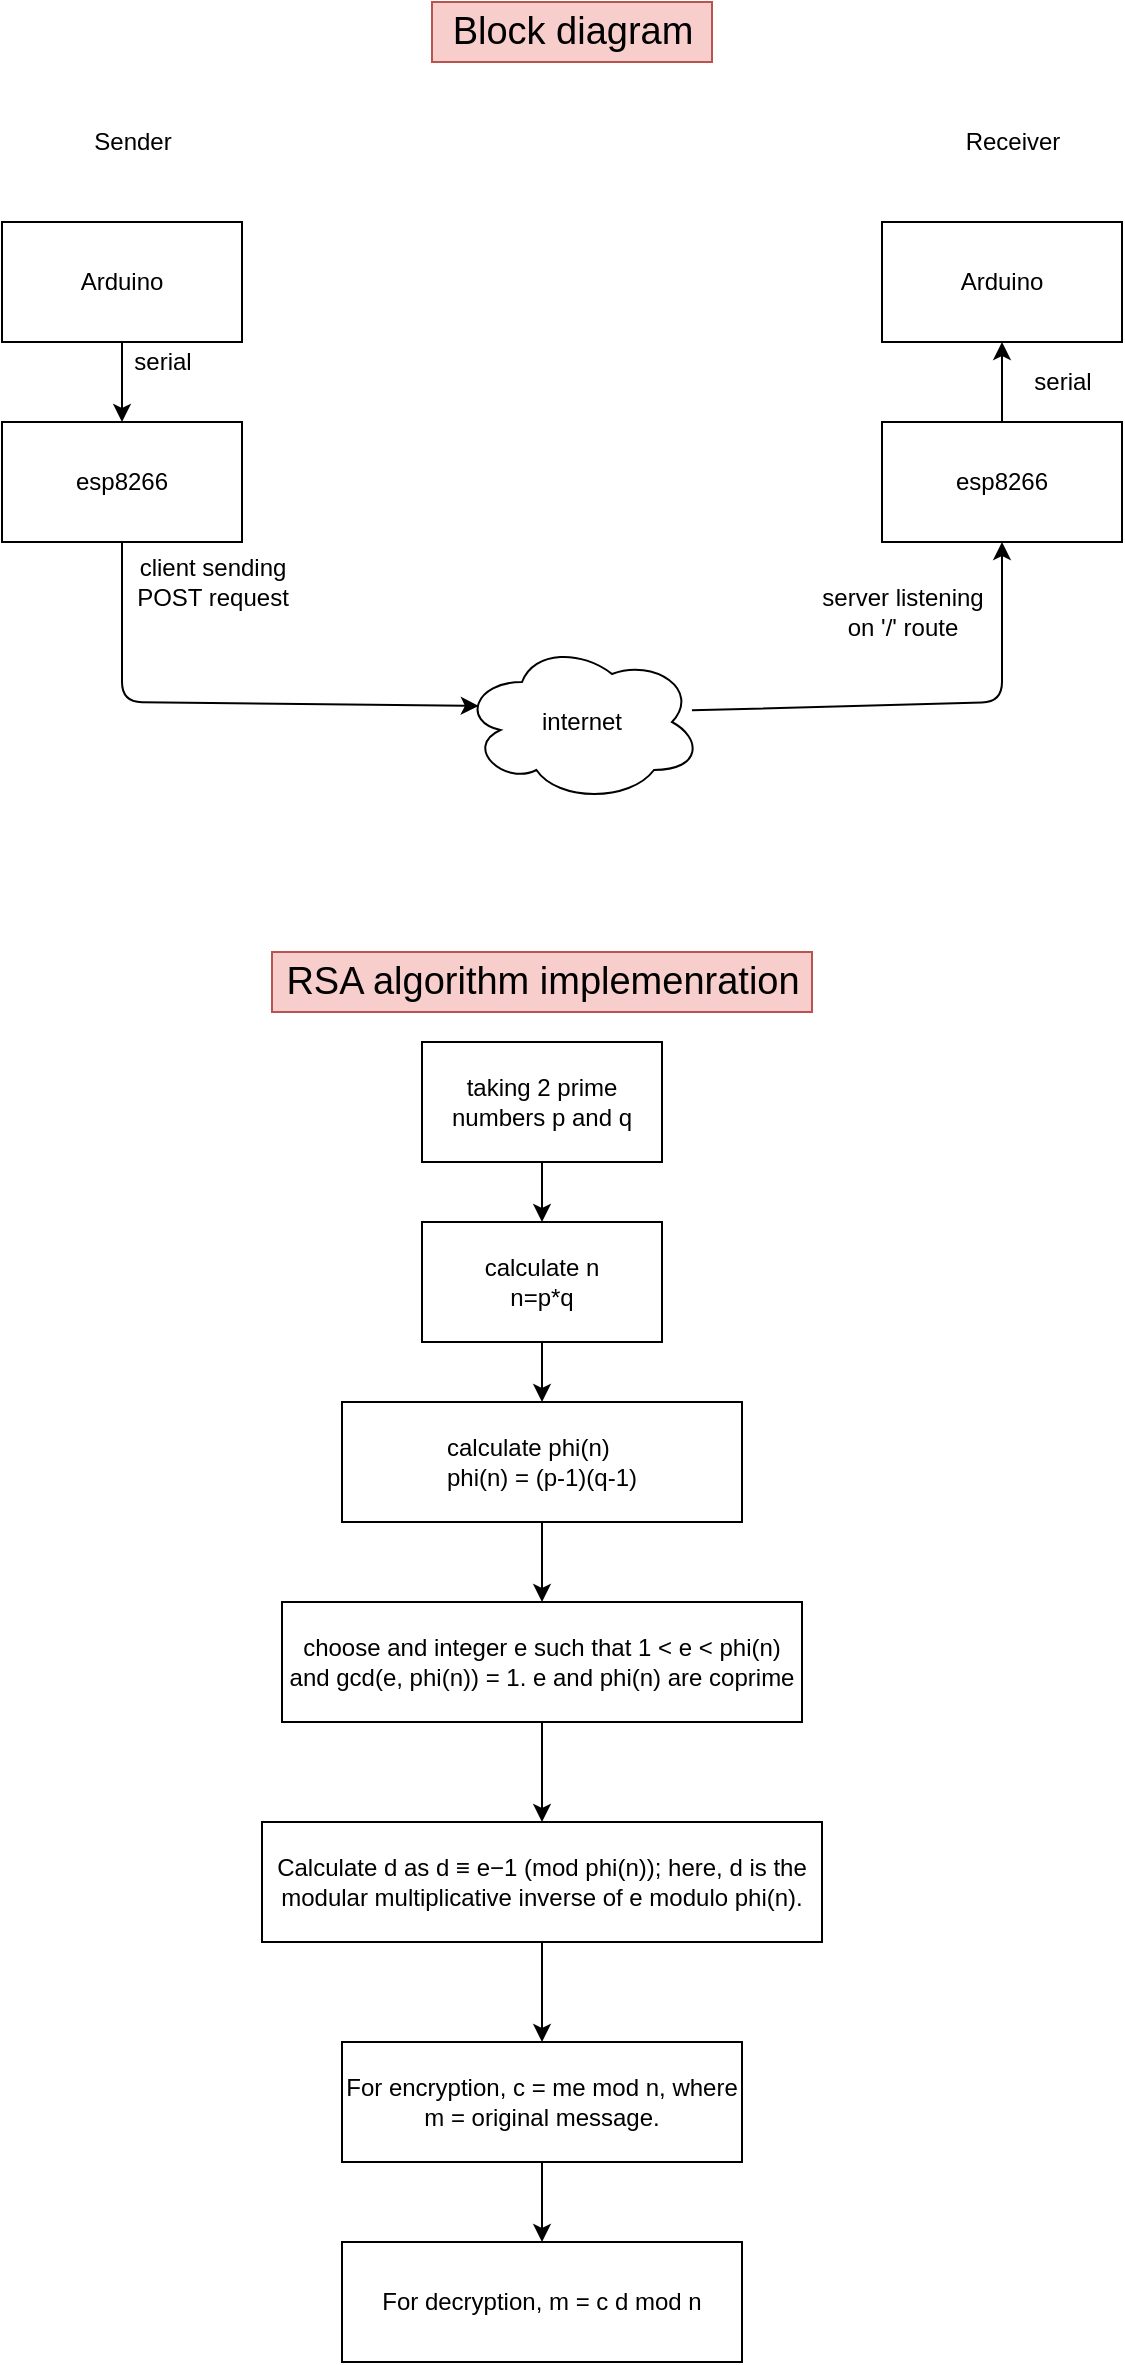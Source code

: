 <mxfile version="14.6.13" type="device"><diagram id="JfgoMobDZ3bmt932NV0H" name="Page-1"><mxGraphModel dx="710" dy="420" grid="1" gridSize="10" guides="1" tooltips="1" connect="1" arrows="1" fold="1" page="1" pageScale="1" pageWidth="850" pageHeight="1100" math="0" shadow="0"><root><mxCell id="0"/><mxCell id="1" parent="0"/><mxCell id="0BKBv0qZNsCFqYZ6LaUv-7" value="" style="edgeStyle=orthogonalEdgeStyle;rounded=0;orthogonalLoop=1;jettySize=auto;html=1;" edge="1" parent="1" source="0BKBv0qZNsCFqYZ6LaUv-1" target="0BKBv0qZNsCFqYZ6LaUv-2"><mxGeometry relative="1" as="geometry"/></mxCell><mxCell id="0BKBv0qZNsCFqYZ6LaUv-1" value="Arduino" style="rounded=0;whiteSpace=wrap;html=1;" vertex="1" parent="1"><mxGeometry x="130" y="150" width="120" height="60" as="geometry"/></mxCell><mxCell id="0BKBv0qZNsCFqYZ6LaUv-2" value="esp8266" style="rounded=0;whiteSpace=wrap;html=1;" vertex="1" parent="1"><mxGeometry x="130" y="250" width="120" height="60" as="geometry"/></mxCell><mxCell id="0BKBv0qZNsCFqYZ6LaUv-3" value="Sender" style="text;html=1;align=center;verticalAlign=middle;resizable=0;points=[];autosize=1;strokeColor=none;" vertex="1" parent="1"><mxGeometry x="170" y="100" width="50" height="20" as="geometry"/></mxCell><mxCell id="0BKBv0qZNsCFqYZ6LaUv-4" value="Arduino" style="rounded=0;whiteSpace=wrap;html=1;" vertex="1" parent="1"><mxGeometry x="570" y="150" width="120" height="60" as="geometry"/></mxCell><mxCell id="0BKBv0qZNsCFqYZ6LaUv-8" value="" style="edgeStyle=orthogonalEdgeStyle;rounded=0;orthogonalLoop=1;jettySize=auto;html=1;" edge="1" parent="1" source="0BKBv0qZNsCFqYZ6LaUv-5" target="0BKBv0qZNsCFqYZ6LaUv-4"><mxGeometry relative="1" as="geometry"/></mxCell><mxCell id="0BKBv0qZNsCFqYZ6LaUv-5" value="esp8266" style="rounded=0;whiteSpace=wrap;html=1;" vertex="1" parent="1"><mxGeometry x="570" y="250" width="120" height="60" as="geometry"/></mxCell><mxCell id="0BKBv0qZNsCFqYZ6LaUv-6" value="Receiver" style="text;html=1;align=center;verticalAlign=middle;resizable=0;points=[];autosize=1;strokeColor=none;" vertex="1" parent="1"><mxGeometry x="605" y="100" width="60" height="20" as="geometry"/></mxCell><mxCell id="0BKBv0qZNsCFqYZ6LaUv-9" value="internet" style="ellipse;shape=cloud;whiteSpace=wrap;html=1;" vertex="1" parent="1"><mxGeometry x="360" y="360" width="120" height="80" as="geometry"/></mxCell><mxCell id="0BKBv0qZNsCFqYZ6LaUv-10" value="" style="endArrow=classic;html=1;exitX=0.5;exitY=1;exitDx=0;exitDy=0;entryX=0.07;entryY=0.4;entryDx=0;entryDy=0;entryPerimeter=0;" edge="1" parent="1" source="0BKBv0qZNsCFqYZ6LaUv-2" target="0BKBv0qZNsCFqYZ6LaUv-9"><mxGeometry width="50" height="50" relative="1" as="geometry"><mxPoint x="400" y="390" as="sourcePoint"/><mxPoint x="450" y="340" as="targetPoint"/><Array as="points"><mxPoint x="190" y="390"/></Array></mxGeometry></mxCell><mxCell id="0BKBv0qZNsCFqYZ6LaUv-11" value="" style="endArrow=classic;html=1;entryX=0.5;entryY=1;entryDx=0;entryDy=0;exitX=0.958;exitY=0.427;exitDx=0;exitDy=0;exitPerimeter=0;" edge="1" parent="1" source="0BKBv0qZNsCFqYZ6LaUv-9" target="0BKBv0qZNsCFqYZ6LaUv-5"><mxGeometry width="50" height="50" relative="1" as="geometry"><mxPoint x="400" y="390" as="sourcePoint"/><mxPoint x="450" y="340" as="targetPoint"/><Array as="points"><mxPoint x="630" y="390"/></Array></mxGeometry></mxCell><mxCell id="0BKBv0qZNsCFqYZ6LaUv-12" value="serial" style="text;html=1;align=center;verticalAlign=middle;resizable=0;points=[];autosize=1;strokeColor=none;" vertex="1" parent="1"><mxGeometry x="190" y="210" width="40" height="20" as="geometry"/></mxCell><mxCell id="0BKBv0qZNsCFqYZ6LaUv-13" value="serial" style="text;html=1;align=center;verticalAlign=middle;resizable=0;points=[];autosize=1;strokeColor=none;" vertex="1" parent="1"><mxGeometry x="640" y="220" width="40" height="20" as="geometry"/></mxCell><mxCell id="0BKBv0qZNsCFqYZ6LaUv-14" value="client sending&lt;br&gt;POST request" style="text;html=1;align=center;verticalAlign=middle;resizable=0;points=[];autosize=1;strokeColor=none;" vertex="1" parent="1"><mxGeometry x="190" y="315" width="90" height="30" as="geometry"/></mxCell><mxCell id="0BKBv0qZNsCFqYZ6LaUv-15" value="server listening&lt;br&gt;on '/' route" style="text;html=1;align=center;verticalAlign=middle;resizable=0;points=[];autosize=1;strokeColor=none;" vertex="1" parent="1"><mxGeometry x="530" y="330" width="100" height="30" as="geometry"/></mxCell><mxCell id="0BKBv0qZNsCFqYZ6LaUv-20" value="" style="edgeStyle=orthogonalEdgeStyle;rounded=0;orthogonalLoop=1;jettySize=auto;html=1;" edge="1" parent="1" source="0BKBv0qZNsCFqYZ6LaUv-17" target="0BKBv0qZNsCFqYZ6LaUv-19"><mxGeometry relative="1" as="geometry"/></mxCell><mxCell id="0BKBv0qZNsCFqYZ6LaUv-17" value="taking 2 prime numbers p and q" style="rounded=0;whiteSpace=wrap;html=1;" vertex="1" parent="1"><mxGeometry x="340" y="560" width="120" height="60" as="geometry"/></mxCell><mxCell id="0BKBv0qZNsCFqYZ6LaUv-18" value="RSA algorithm implemenration" style="text;html=1;align=center;verticalAlign=middle;resizable=0;points=[];autosize=1;strokeColor=#b85450;fillColor=#f8cecc;fontSize=19;" vertex="1" parent="1"><mxGeometry x="265" y="515" width="270" height="30" as="geometry"/></mxCell><mxCell id="0BKBv0qZNsCFqYZ6LaUv-22" value="" style="edgeStyle=orthogonalEdgeStyle;rounded=0;orthogonalLoop=1;jettySize=auto;html=1;" edge="1" parent="1" source="0BKBv0qZNsCFqYZ6LaUv-19" target="0BKBv0qZNsCFqYZ6LaUv-21"><mxGeometry relative="1" as="geometry"/></mxCell><mxCell id="0BKBv0qZNsCFqYZ6LaUv-19" value="calculate n&lt;br&gt;n=p*q" style="rounded=0;whiteSpace=wrap;html=1;" vertex="1" parent="1"><mxGeometry x="340" y="650" width="120" height="60" as="geometry"/></mxCell><mxCell id="0BKBv0qZNsCFqYZ6LaUv-24" value="" style="edgeStyle=orthogonalEdgeStyle;rounded=0;orthogonalLoop=1;jettySize=auto;html=1;" edge="1" parent="1" source="0BKBv0qZNsCFqYZ6LaUv-21" target="0BKBv0qZNsCFqYZ6LaUv-23"><mxGeometry relative="1" as="geometry"/></mxCell><mxCell id="0BKBv0qZNsCFqYZ6LaUv-21" value="&lt;div style=&quot;text-align: left&quot;&gt;&lt;span&gt;calculate phi(n)&lt;/span&gt;&lt;/div&gt;&lt;div style=&quot;text-align: left&quot;&gt;&lt;span&gt;phi(n) = (p-1)(q-1)&lt;/span&gt;&lt;/div&gt;" style="rounded=0;whiteSpace=wrap;html=1;" vertex="1" parent="1"><mxGeometry x="300" y="740" width="200" height="60" as="geometry"/></mxCell><mxCell id="0BKBv0qZNsCFqYZ6LaUv-28" value="" style="edgeStyle=orthogonalEdgeStyle;rounded=0;orthogonalLoop=1;jettySize=auto;html=1;" edge="1" parent="1" source="0BKBv0qZNsCFqYZ6LaUv-23" target="0BKBv0qZNsCFqYZ6LaUv-26"><mxGeometry relative="1" as="geometry"/></mxCell><mxCell id="0BKBv0qZNsCFqYZ6LaUv-23" value="choose and integer e such that 1 &amp;lt; e &amp;lt; phi(n) and gcd(e, phi(n)) = 1. e and phi(n) are coprime" style="rounded=0;whiteSpace=wrap;html=1;" vertex="1" parent="1"><mxGeometry x="270" y="840" width="260" height="60" as="geometry"/></mxCell><mxCell id="0BKBv0qZNsCFqYZ6LaUv-31" value="" style="edgeStyle=orthogonalEdgeStyle;rounded=0;orthogonalLoop=1;jettySize=auto;html=1;" edge="1" parent="1" source="0BKBv0qZNsCFqYZ6LaUv-25" target="0BKBv0qZNsCFqYZ6LaUv-30"><mxGeometry relative="1" as="geometry"/></mxCell><mxCell id="0BKBv0qZNsCFqYZ6LaUv-25" value="For encryption, c = me mod n, where m = original message." style="rounded=0;whiteSpace=wrap;html=1;" vertex="1" parent="1"><mxGeometry x="300" y="1060" width="200" height="60" as="geometry"/></mxCell><mxCell id="0BKBv0qZNsCFqYZ6LaUv-29" value="" style="edgeStyle=orthogonalEdgeStyle;rounded=0;orthogonalLoop=1;jettySize=auto;html=1;" edge="1" parent="1" source="0BKBv0qZNsCFqYZ6LaUv-26" target="0BKBv0qZNsCFqYZ6LaUv-25"><mxGeometry relative="1" as="geometry"/></mxCell><mxCell id="0BKBv0qZNsCFqYZ6LaUv-26" value="Calculate d as d ≡ e−1 (mod phi(n)); here, d is the modular multiplicative inverse of e modulo phi(n)." style="rounded=0;whiteSpace=wrap;html=1;" vertex="1" parent="1"><mxGeometry x="260" y="950" width="280" height="60" as="geometry"/></mxCell><mxCell id="0BKBv0qZNsCFqYZ6LaUv-30" value="For decryption, m = c d mod n" style="rounded=0;whiteSpace=wrap;html=1;" vertex="1" parent="1"><mxGeometry x="300" y="1160" width="200" height="60" as="geometry"/></mxCell><mxCell id="0BKBv0qZNsCFqYZ6LaUv-32" value="Block diagram" style="text;html=1;align=center;verticalAlign=middle;resizable=0;points=[];autosize=1;strokeColor=#b85450;fillColor=#f8cecc;fontSize=19;" vertex="1" parent="1"><mxGeometry x="345" y="40" width="140" height="30" as="geometry"/></mxCell></root></mxGraphModel></diagram></mxfile>